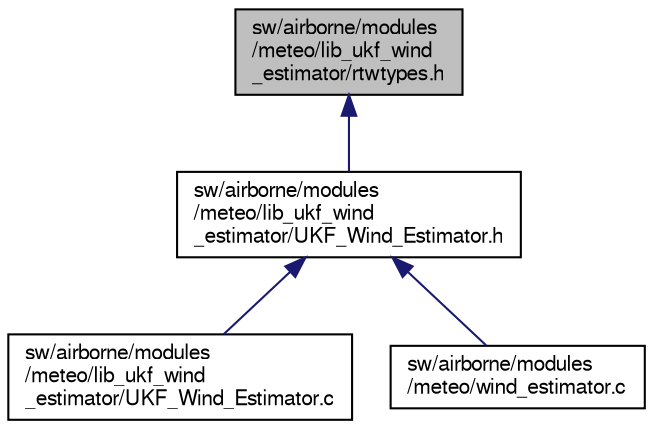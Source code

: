 digraph "sw/airborne/modules/meteo/lib_ukf_wind_estimator/rtwtypes.h"
{
  edge [fontname="FreeSans",fontsize="10",labelfontname="FreeSans",labelfontsize="10"];
  node [fontname="FreeSans",fontsize="10",shape=record];
  Node1 [label="sw/airborne/modules\l/meteo/lib_ukf_wind\l_estimator/rtwtypes.h",height=0.2,width=0.4,color="black", fillcolor="grey75", style="filled", fontcolor="black"];
  Node1 -> Node2 [dir="back",color="midnightblue",fontsize="10",style="solid",fontname="FreeSans"];
  Node2 [label="sw/airborne/modules\l/meteo/lib_ukf_wind\l_estimator/UKF_Wind_Estimator.h",height=0.2,width=0.4,color="black", fillcolor="white", style="filled",URL="$UKF__Wind__Estimator_8h.html"];
  Node2 -> Node3 [dir="back",color="midnightblue",fontsize="10",style="solid",fontname="FreeSans"];
  Node3 [label="sw/airborne/modules\l/meteo/lib_ukf_wind\l_estimator/UKF_Wind_Estimator.c",height=0.2,width=0.4,color="black", fillcolor="white", style="filled",URL="$UKF__Wind__Estimator_8c.html"];
  Node2 -> Node4 [dir="back",color="midnightblue",fontsize="10",style="solid",fontname="FreeSans"];
  Node4 [label="sw/airborne/modules\l/meteo/wind_estimator.c",height=0.2,width=0.4,color="black", fillcolor="white", style="filled",URL="$wind__estimator_8c.html",tooltip="Original Simulink files available at https://github.com/enacuavlab/UKF_Wind_Estimation. "];
}
